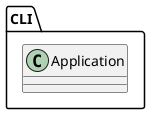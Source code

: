 /'
 '  UML include file for CLI.Application
 '/

@startuml
class CLI.Application {
!ifdef SHOW_CONTENT
    +{static}static Command[] all ()
    +{static}static Command parse ()
    +string to_string ()
    +string description ()
!endif
}

!ifdef SHOW_ENUM
enum CLI.Application.Command {
    NONE
    CLD
    CONFIG
    CONTROL
    HELP
    LIST
    LOG
    READ
    WRITE
    QUIT
}
!endif

@enduml
